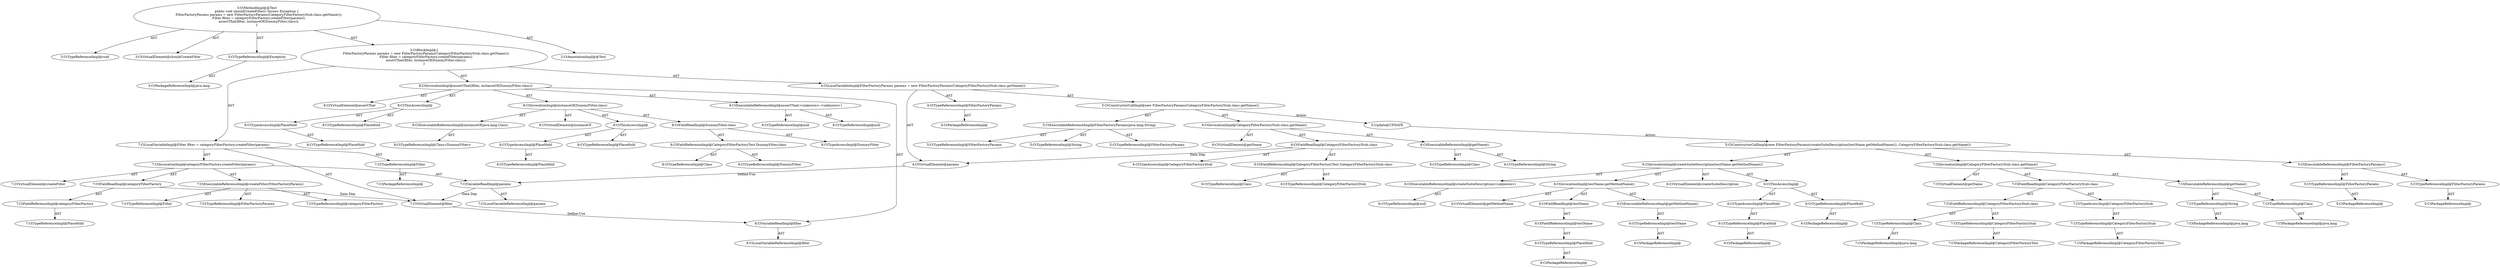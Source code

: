 digraph "shouldCreateFilter#?" {
0 [label="3:CtTypeReferenceImpl@void" shape=ellipse]
1 [label="3:CtVirtualElement@shouldCreateFilter" shape=ellipse]
2 [label="3:CtTypeReferenceImpl@Exception" shape=ellipse]
3 [label="3:CtPackageReferenceImpl@java.lang" shape=ellipse]
4 [label="4:CtTypeReferenceImpl@FilterFactoryParams" shape=ellipse]
5 [label="4:CtPackageReferenceImpl@" shape=ellipse]
6 [label="5:CtExecutableReferenceImpl@FilterFactoryParams(java.lang.String)" shape=ellipse]
7 [label="5:CtTypeReferenceImpl@FilterFactoryParams" shape=ellipse]
8 [label="5:CtTypeReferenceImpl@FilterFactoryParams" shape=ellipse]
9 [label="5:CtTypeReferenceImpl@String" shape=ellipse]
10 [label="6:CtExecutableReferenceImpl@getName()" shape=ellipse]
11 [label="6:CtTypeReferenceImpl@Class" shape=ellipse]
12 [label="6:CtTypeReferenceImpl@String" shape=ellipse]
13 [label="6:CtVirtualElement@getName" shape=ellipse]
14 [label="6:CtFieldReferenceImpl@CategoryFilterFactoryTest.CategoryFilterFactoryStub.class" shape=ellipse]
15 [label="6:CtTypeReferenceImpl@CategoryFilterFactoryStub" shape=ellipse]
16 [label="6:CtTypeReferenceImpl@Class" shape=ellipse]
17 [label="6:CtFieldReadImpl@CategoryFilterFactoryStub.class" shape=ellipse]
18 [label="6:CtTypeAccessImpl@CategoryFilterFactoryStub" shape=ellipse]
19 [label="6:CtInvocationImpl@CategoryFilterFactoryStub.class.getName()" shape=ellipse]
20 [label="5:CtConstructorCallImpl@new FilterFactoryParams(CategoryFilterFactoryStub.class.getName())" shape=ellipse]
21 [label="4:CtVirtualElement@params" shape=ellipse]
22 [label="4:CtLocalVariableImpl@FilterFactoryParams params = new FilterFactoryParams(CategoryFilterFactoryStub.class.getName())" shape=ellipse]
23 [label="7:CtTypeReferenceImpl@Filter" shape=ellipse]
24 [label="7:CtPackageReferenceImpl@" shape=ellipse]
25 [label="7:CtExecutableReferenceImpl@createFilter(FilterFactoryParams)" shape=ellipse]
26 [label="7:CtTypeReferenceImpl@categoryFilterFactory" shape=ellipse]
27 [label="7:CtTypeReferenceImpl@Filter" shape=ellipse]
28 [label="7:CtTypeReferenceImpl@FilterFactoryParams" shape=ellipse]
29 [label="7:CtVirtualElement@createFilter" shape=ellipse]
30 [label="7:CtFieldReferenceImpl@categoryFilterFactory" shape=ellipse]
31 [label="7:CtTypeReferenceImpl@PlaceHold" shape=ellipse]
32 [label="7:CtFieldReadImpl@categoryFilterFactory" shape=ellipse]
33 [label="7:CtVariableReadImpl@params" shape=ellipse]
34 [label="7:CtLocalVariableReferenceImpl@params" shape=ellipse]
35 [label="7:CtInvocationImpl@categoryFilterFactory.createFilter(params)" shape=ellipse]
36 [label="7:CtVirtualElement@filter" shape=ellipse]
37 [label="7:CtLocalVariableImpl@Filter filter = categoryFilterFactory.createFilter(params)" shape=ellipse]
38 [label="8:CtExecutableReferenceImpl@assertThat(<unknown>,<unknown>)" shape=ellipse]
39 [label="8:CtTypeReferenceImpl@null" shape=ellipse]
40 [label="8:CtTypeReferenceImpl@null" shape=ellipse]
41 [label="8:CtVirtualElement@assertThat" shape=ellipse]
42 [label="8:CtTypeAccessImpl@PlaceHold" shape=ellipse]
43 [label="8:CtTypeReferenceImpl@PlaceHold" shape=ellipse]
44 [label="8:CtThisAccessImpl@" shape=ellipse]
45 [label="8:CtTypeReferenceImpl@PlaceHold" shape=ellipse]
46 [label="8:CtVariableReadImpl@filter" shape=ellipse]
47 [label="8:CtLocalVariableReferenceImpl@filter" shape=ellipse]
48 [label="8:CtExecutableReferenceImpl@instanceOf(java.lang.Class)" shape=ellipse]
49 [label="8:CtTypeReferenceImpl@Class<DummyFilter>" shape=ellipse]
50 [label="8:CtVirtualElement@instanceOf" shape=ellipse]
51 [label="8:CtTypeAccessImpl@PlaceHold" shape=ellipse]
52 [label="8:CtTypeReferenceImpl@PlaceHold" shape=ellipse]
53 [label="8:CtThisAccessImpl@" shape=ellipse]
54 [label="8:CtTypeReferenceImpl@PlaceHold" shape=ellipse]
55 [label="8:CtFieldReferenceImpl@CategoryFilterFactoryTest.DummyFilter.class" shape=ellipse]
56 [label="8:CtTypeReferenceImpl@DummyFilter" shape=ellipse]
57 [label="8:CtTypeReferenceImpl@Class" shape=ellipse]
58 [label="8:CtFieldReadImpl@DummyFilter.class" shape=ellipse]
59 [label="8:CtTypeAccessImpl@DummyFilter" shape=ellipse]
60 [label="8:CtInvocationImpl@instanceOf(DummyFilter.class)" shape=ellipse]
61 [label="8:CtInvocationImpl@assertThat(filter, instanceOf(DummyFilter.class))" shape=ellipse]
62 [label="3:CtBlockImpl@\{
    FilterFactoryParams params = new FilterFactoryParams(CategoryFilterFactoryStub.class.getName());
    Filter filter = categoryFilterFactory.createFilter(params);
    assertThat(filter, instanceOf(DummyFilter.class));
\}" shape=ellipse]
63 [label="3:CtMethodImpl@@Test
public void shouldCreateFilter() throws Exception \{
    FilterFactoryParams params = new FilterFactoryParams(CategoryFilterFactoryStub.class.getName());
    Filter filter = categoryFilterFactory.createFilter(params);
    assertThat(filter, instanceOf(DummyFilter.class));
\}" shape=ellipse]
64 [label="2:CtAnnotationImpl@@Test" shape=ellipse]
65 [label="5:Update@UPDATE" shape=ellipse]
66 [label="5:CtPackageReferenceImpl@" shape=ellipse]
67 [label="5:CtTypeReferenceImpl@FilterFactoryParams" shape=ellipse]
68 [label="5:CtPackageReferenceImpl@" shape=ellipse]
69 [label="5:CtTypeReferenceImpl@FilterFactoryParams" shape=ellipse]
70 [label="5:CtExecutableReferenceImpl@FilterFactoryParams()" shape=ellipse]
71 [label="6:CtPackageReferenceImpl@" shape=ellipse]
72 [label="6:CtTypeReferenceImpl@PlaceHold" shape=ellipse]
73 [label="6:CtPackageReferenceImpl@" shape=ellipse]
74 [label="6:CtTypeReferenceImpl@PlaceHold" shape=ellipse]
75 [label="6:CtTypeAccessImpl@PlaceHold" shape=ellipse]
76 [label="6:CtThisAccessImpl@" shape=ellipse]
77 [label="6:CtTypeReferenceImpl@null" shape=ellipse]
78 [label="6:CtExecutableReferenceImpl@createSuiteDescription(<unknown>)" shape=ellipse]
79 [label="6:CtPackageReferenceImpl@" shape=ellipse]
80 [label="6:CtTypeReferenceImpl@PlaceHold" shape=ellipse]
81 [label="6:CtFieldReferenceImpl@testName" shape=ellipse]
82 [label="6:CtFieldReadImpl@testName" shape=ellipse]
83 [label="6:CtPackageReferenceImpl@" shape=ellipse]
84 [label="6:CtTypeReferenceImpl@testName" shape=ellipse]
85 [label="6:CtExecutableReferenceImpl@getMethodName()" shape=ellipse]
86 [label="6:CtInvocationImpl@testName.getMethodName()" shape=ellipse]
87 [label="6:CtVirtualElement@getMethodName" shape=ellipse]
88 [label="6:CtInvocationImpl@createSuiteDescription(testName.getMethodName())" shape=ellipse]
89 [label="6:CtVirtualElement@createSuiteDescription" shape=ellipse]
90 [label="7:CtPackageReferenceImpl@CategoryFilterFactoryTest" shape=ellipse]
91 [label="7:CtTypeReferenceImpl@CategoryFilterFactoryStub" shape=ellipse]
92 [label="7:CtTypeAccessImpl@CategoryFilterFactoryStub" shape=ellipse]
93 [label="7:CtPackageReferenceImpl@CategoryFilterFactoryTest" shape=ellipse]
94 [label="7:CtTypeReferenceImpl@CategoryFilterFactoryStub" shape=ellipse]
95 [label="7:CtPackageReferenceImpl@java.lang" shape=ellipse]
96 [label="7:CtTypeReferenceImpl@Class" shape=ellipse]
97 [label="7:CtFieldReferenceImpl@CategoryFilterFactoryStub.class" shape=ellipse]
98 [label="7:CtFieldReadImpl@CategoryFilterFactoryStub.class" shape=ellipse]
99 [label="7:CtPackageReferenceImpl@java.lang" shape=ellipse]
100 [label="7:CtTypeReferenceImpl@Class" shape=ellipse]
101 [label="7:CtPackageReferenceImpl@java.lang" shape=ellipse]
102 [label="7:CtTypeReferenceImpl@String" shape=ellipse]
103 [label="7:CtExecutableReferenceImpl@getName()" shape=ellipse]
104 [label="7:CtInvocationImpl@CategoryFilterFactoryStub.class.getName()" shape=ellipse]
105 [label="7:CtVirtualElement@getName" shape=ellipse]
106 [label="5:CtConstructorCallImpl@new FilterFactoryParams(createSuiteDescription(testName.getMethodName()), CategoryFilterFactoryStub.class.getName())" shape=ellipse]
2 -> 3 [label="AST"];
4 -> 5 [label="AST"];
6 -> 7 [label="AST"];
6 -> 8 [label="AST"];
6 -> 9 [label="AST"];
10 -> 11 [label="AST"];
10 -> 12 [label="AST"];
14 -> 15 [label="AST"];
14 -> 16 [label="AST"];
17 -> 18 [label="AST"];
17 -> 14 [label="AST"];
17 -> 21 [label="Data Dep"];
19 -> 13 [label="AST"];
19 -> 17 [label="AST"];
19 -> 10 [label="AST"];
20 -> 6 [label="AST"];
20 -> 19 [label="AST"];
20 -> 65 [label="Action"];
21 -> 33 [label="Define-Use"];
22 -> 21 [label="AST"];
22 -> 4 [label="AST"];
22 -> 20 [label="AST"];
23 -> 24 [label="AST"];
25 -> 26 [label="AST"];
25 -> 27 [label="AST"];
25 -> 28 [label="AST"];
30 -> 31 [label="AST"];
32 -> 30 [label="AST"];
32 -> 36 [label="Data Dep"];
33 -> 34 [label="AST"];
33 -> 36 [label="Data Dep"];
35 -> 29 [label="AST"];
35 -> 32 [label="AST"];
35 -> 25 [label="AST"];
35 -> 33 [label="AST"];
36 -> 46 [label="Define-Use"];
37 -> 36 [label="AST"];
37 -> 23 [label="AST"];
37 -> 35 [label="AST"];
38 -> 39 [label="AST"];
38 -> 40 [label="AST"];
42 -> 43 [label="AST"];
44 -> 45 [label="AST"];
44 -> 42 [label="AST"];
46 -> 47 [label="AST"];
48 -> 49 [label="AST"];
51 -> 52 [label="AST"];
53 -> 54 [label="AST"];
53 -> 51 [label="AST"];
55 -> 56 [label="AST"];
55 -> 57 [label="AST"];
58 -> 59 [label="AST"];
58 -> 55 [label="AST"];
60 -> 50 [label="AST"];
60 -> 53 [label="AST"];
60 -> 48 [label="AST"];
60 -> 58 [label="AST"];
61 -> 41 [label="AST"];
61 -> 44 [label="AST"];
61 -> 38 [label="AST"];
61 -> 46 [label="AST"];
61 -> 60 [label="AST"];
62 -> 22 [label="AST"];
62 -> 37 [label="AST"];
62 -> 61 [label="AST"];
63 -> 1 [label="AST"];
63 -> 64 [label="AST"];
63 -> 0 [label="AST"];
63 -> 2 [label="AST"];
63 -> 62 [label="AST"];
65 -> 106 [label="Action"];
67 -> 66 [label="AST"];
69 -> 68 [label="AST"];
70 -> 67 [label="AST"];
70 -> 69 [label="AST"];
72 -> 71 [label="AST"];
74 -> 73 [label="AST"];
75 -> 74 [label="AST"];
76 -> 72 [label="AST"];
76 -> 75 [label="AST"];
78 -> 77 [label="AST"];
80 -> 79 [label="AST"];
81 -> 80 [label="AST"];
82 -> 81 [label="AST"];
84 -> 83 [label="AST"];
85 -> 84 [label="AST"];
86 -> 87 [label="AST"];
86 -> 82 [label="AST"];
86 -> 85 [label="AST"];
88 -> 89 [label="AST"];
88 -> 76 [label="AST"];
88 -> 78 [label="AST"];
88 -> 86 [label="AST"];
91 -> 90 [label="AST"];
92 -> 91 [label="AST"];
94 -> 93 [label="AST"];
96 -> 95 [label="AST"];
97 -> 94 [label="AST"];
97 -> 96 [label="AST"];
98 -> 92 [label="AST"];
98 -> 97 [label="AST"];
100 -> 99 [label="AST"];
102 -> 101 [label="AST"];
103 -> 100 [label="AST"];
103 -> 102 [label="AST"];
104 -> 105 [label="AST"];
104 -> 98 [label="AST"];
104 -> 103 [label="AST"];
106 -> 70 [label="AST"];
106 -> 88 [label="AST"];
106 -> 104 [label="AST"];
}